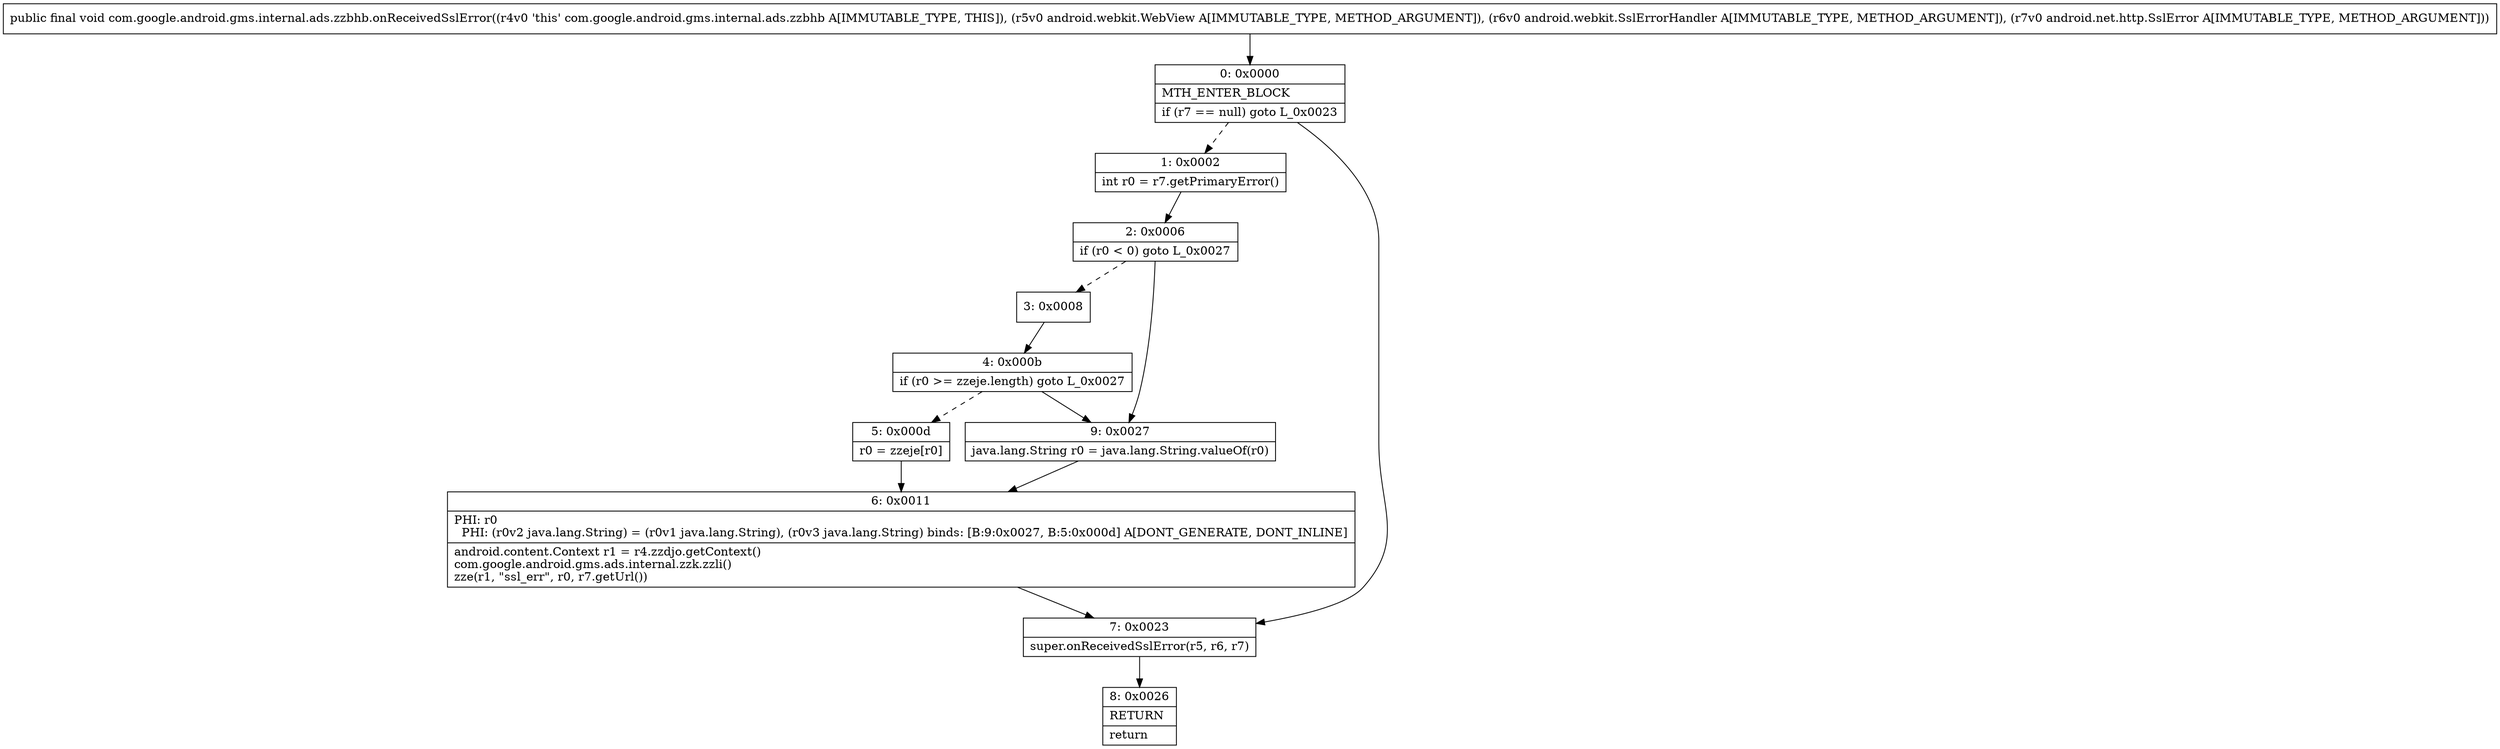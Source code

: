digraph "CFG forcom.google.android.gms.internal.ads.zzbhb.onReceivedSslError(Landroid\/webkit\/WebView;Landroid\/webkit\/SslErrorHandler;Landroid\/net\/http\/SslError;)V" {
Node_0 [shape=record,label="{0\:\ 0x0000|MTH_ENTER_BLOCK\l|if (r7 == null) goto L_0x0023\l}"];
Node_1 [shape=record,label="{1\:\ 0x0002|int r0 = r7.getPrimaryError()\l}"];
Node_2 [shape=record,label="{2\:\ 0x0006|if (r0 \< 0) goto L_0x0027\l}"];
Node_3 [shape=record,label="{3\:\ 0x0008}"];
Node_4 [shape=record,label="{4\:\ 0x000b|if (r0 \>= zzeje.length) goto L_0x0027\l}"];
Node_5 [shape=record,label="{5\:\ 0x000d|r0 = zzeje[r0]\l}"];
Node_6 [shape=record,label="{6\:\ 0x0011|PHI: r0 \l  PHI: (r0v2 java.lang.String) = (r0v1 java.lang.String), (r0v3 java.lang.String) binds: [B:9:0x0027, B:5:0x000d] A[DONT_GENERATE, DONT_INLINE]\l|android.content.Context r1 = r4.zzdjo.getContext()\lcom.google.android.gms.ads.internal.zzk.zzli()\lzze(r1, \"ssl_err\", r0, r7.getUrl())\l}"];
Node_7 [shape=record,label="{7\:\ 0x0023|super.onReceivedSslError(r5, r6, r7)\l}"];
Node_8 [shape=record,label="{8\:\ 0x0026|RETURN\l|return\l}"];
Node_9 [shape=record,label="{9\:\ 0x0027|java.lang.String r0 = java.lang.String.valueOf(r0)\l}"];
MethodNode[shape=record,label="{public final void com.google.android.gms.internal.ads.zzbhb.onReceivedSslError((r4v0 'this' com.google.android.gms.internal.ads.zzbhb A[IMMUTABLE_TYPE, THIS]), (r5v0 android.webkit.WebView A[IMMUTABLE_TYPE, METHOD_ARGUMENT]), (r6v0 android.webkit.SslErrorHandler A[IMMUTABLE_TYPE, METHOD_ARGUMENT]), (r7v0 android.net.http.SslError A[IMMUTABLE_TYPE, METHOD_ARGUMENT])) }"];
MethodNode -> Node_0;
Node_0 -> Node_1[style=dashed];
Node_0 -> Node_7;
Node_1 -> Node_2;
Node_2 -> Node_3[style=dashed];
Node_2 -> Node_9;
Node_3 -> Node_4;
Node_4 -> Node_5[style=dashed];
Node_4 -> Node_9;
Node_5 -> Node_6;
Node_6 -> Node_7;
Node_7 -> Node_8;
Node_9 -> Node_6;
}

